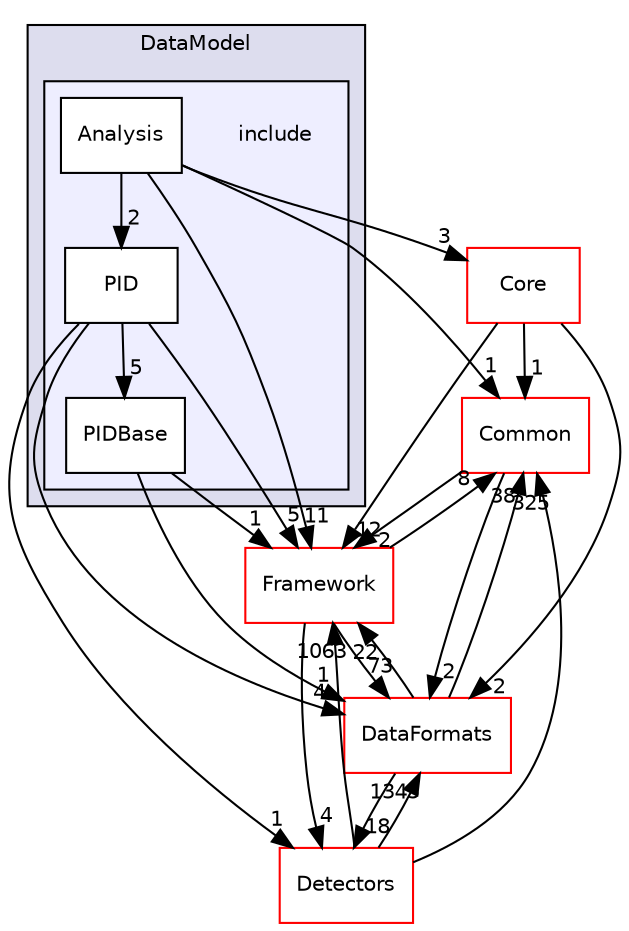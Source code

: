 digraph "/home/travis/build/AliceO2Group/AliceO2/Analysis/DataModel/include" {
  bgcolor=transparent;
  compound=true
  node [ fontsize="10", fontname="Helvetica"];
  edge [ labelfontsize="10", labelfontname="Helvetica"];
  subgraph clusterdir_f41dd59f861c855ea21b0dc3111cb7b0 {
    graph [ bgcolor="#ddddee", pencolor="black", label="DataModel" fontname="Helvetica", fontsize="10", URL="dir_f41dd59f861c855ea21b0dc3111cb7b0.html"]
  subgraph clusterdir_7683e4c5aa7478ea0e5a46a41c8497b7 {
    graph [ bgcolor="#eeeeff", pencolor="black", label="" URL="dir_7683e4c5aa7478ea0e5a46a41c8497b7.html"];
    dir_7683e4c5aa7478ea0e5a46a41c8497b7 [shape=plaintext label="include"];
    dir_5288c54a69662669867ddb130abdbf12 [shape=box label="Analysis" color="black" fillcolor="white" style="filled" URL="dir_5288c54a69662669867ddb130abdbf12.html"];
    dir_fbd351ec6b98f95c9f7c5b7ed91033e7 [shape=box label="PID" color="black" fillcolor="white" style="filled" URL="dir_fbd351ec6b98f95c9f7c5b7ed91033e7.html"];
    dir_7114413358de58e678b3fdba12d7093d [shape=box label="PIDBase" color="black" fillcolor="white" style="filled" URL="dir_7114413358de58e678b3fdba12d7093d.html"];
  }
  }
  dir_4ab6b4cc6a7edbff49100e9123df213f [shape=box label="Common" color="red" URL="dir_4ab6b4cc6a7edbff49100e9123df213f.html"];
  dir_051dca18e802f8e9474f2e30d29c04e0 [shape=box label="Detectors" color="red" URL="dir_051dca18e802f8e9474f2e30d29c04e0.html"];
  dir_8d04f135a1eb0fdc4d561ef87bbea216 [shape=box label="Core" color="red" URL="dir_8d04f135a1eb0fdc4d561ef87bbea216.html"];
  dir_bcbb2cf9a3d3d83e5515c82071a07177 [shape=box label="Framework" color="red" URL="dir_bcbb2cf9a3d3d83e5515c82071a07177.html"];
  dir_2171f7ec022c5423887b07c69b2f5b48 [shape=box label="DataFormats" color="red" URL="dir_2171f7ec022c5423887b07c69b2f5b48.html"];
  dir_4ab6b4cc6a7edbff49100e9123df213f->dir_bcbb2cf9a3d3d83e5515c82071a07177 [headlabel="2", labeldistance=1.5 headhref="dir_000036_000063.html"];
  dir_4ab6b4cc6a7edbff49100e9123df213f->dir_2171f7ec022c5423887b07c69b2f5b48 [headlabel="2", labeldistance=1.5 headhref="dir_000036_000090.html"];
  dir_051dca18e802f8e9474f2e30d29c04e0->dir_4ab6b4cc6a7edbff49100e9123df213f [headlabel="325", labeldistance=1.5 headhref="dir_000049_000036.html"];
  dir_051dca18e802f8e9474f2e30d29c04e0->dir_bcbb2cf9a3d3d83e5515c82071a07177 [headlabel="1063", labeldistance=1.5 headhref="dir_000049_000063.html"];
  dir_051dca18e802f8e9474f2e30d29c04e0->dir_2171f7ec022c5423887b07c69b2f5b48 [headlabel="1345", labeldistance=1.5 headhref="dir_000049_000090.html"];
  dir_fbd351ec6b98f95c9f7c5b7ed91033e7->dir_051dca18e802f8e9474f2e30d29c04e0 [headlabel="1", labeldistance=1.5 headhref="dir_000012_000049.html"];
  dir_fbd351ec6b98f95c9f7c5b7ed91033e7->dir_7114413358de58e678b3fdba12d7093d [headlabel="5", labeldistance=1.5 headhref="dir_000012_000013.html"];
  dir_fbd351ec6b98f95c9f7c5b7ed91033e7->dir_bcbb2cf9a3d3d83e5515c82071a07177 [headlabel="5", labeldistance=1.5 headhref="dir_000012_000063.html"];
  dir_fbd351ec6b98f95c9f7c5b7ed91033e7->dir_2171f7ec022c5423887b07c69b2f5b48 [headlabel="4", labeldistance=1.5 headhref="dir_000012_000090.html"];
  dir_5288c54a69662669867ddb130abdbf12->dir_4ab6b4cc6a7edbff49100e9123df213f [headlabel="1", labeldistance=1.5 headhref="dir_000011_000036.html"];
  dir_5288c54a69662669867ddb130abdbf12->dir_fbd351ec6b98f95c9f7c5b7ed91033e7 [headlabel="2", labeldistance=1.5 headhref="dir_000011_000012.html"];
  dir_5288c54a69662669867ddb130abdbf12->dir_8d04f135a1eb0fdc4d561ef87bbea216 [headlabel="3", labeldistance=1.5 headhref="dir_000011_000005.html"];
  dir_5288c54a69662669867ddb130abdbf12->dir_bcbb2cf9a3d3d83e5515c82071a07177 [headlabel="11", labeldistance=1.5 headhref="dir_000011_000063.html"];
  dir_8d04f135a1eb0fdc4d561ef87bbea216->dir_4ab6b4cc6a7edbff49100e9123df213f [headlabel="1", labeldistance=1.5 headhref="dir_000005_000036.html"];
  dir_8d04f135a1eb0fdc4d561ef87bbea216->dir_bcbb2cf9a3d3d83e5515c82071a07177 [headlabel="12", labeldistance=1.5 headhref="dir_000005_000063.html"];
  dir_8d04f135a1eb0fdc4d561ef87bbea216->dir_2171f7ec022c5423887b07c69b2f5b48 [headlabel="2", labeldistance=1.5 headhref="dir_000005_000090.html"];
  dir_7114413358de58e678b3fdba12d7093d->dir_bcbb2cf9a3d3d83e5515c82071a07177 [headlabel="1", labeldistance=1.5 headhref="dir_000013_000063.html"];
  dir_7114413358de58e678b3fdba12d7093d->dir_2171f7ec022c5423887b07c69b2f5b48 [headlabel="1", labeldistance=1.5 headhref="dir_000013_000090.html"];
  dir_bcbb2cf9a3d3d83e5515c82071a07177->dir_4ab6b4cc6a7edbff49100e9123df213f [headlabel="8", labeldistance=1.5 headhref="dir_000063_000036.html"];
  dir_bcbb2cf9a3d3d83e5515c82071a07177->dir_051dca18e802f8e9474f2e30d29c04e0 [headlabel="4", labeldistance=1.5 headhref="dir_000063_000049.html"];
  dir_bcbb2cf9a3d3d83e5515c82071a07177->dir_2171f7ec022c5423887b07c69b2f5b48 [headlabel="73", labeldistance=1.5 headhref="dir_000063_000090.html"];
  dir_2171f7ec022c5423887b07c69b2f5b48->dir_4ab6b4cc6a7edbff49100e9123df213f [headlabel="38", labeldistance=1.5 headhref="dir_000090_000036.html"];
  dir_2171f7ec022c5423887b07c69b2f5b48->dir_051dca18e802f8e9474f2e30d29c04e0 [headlabel="18", labeldistance=1.5 headhref="dir_000090_000049.html"];
  dir_2171f7ec022c5423887b07c69b2f5b48->dir_bcbb2cf9a3d3d83e5515c82071a07177 [headlabel="22", labeldistance=1.5 headhref="dir_000090_000063.html"];
}
